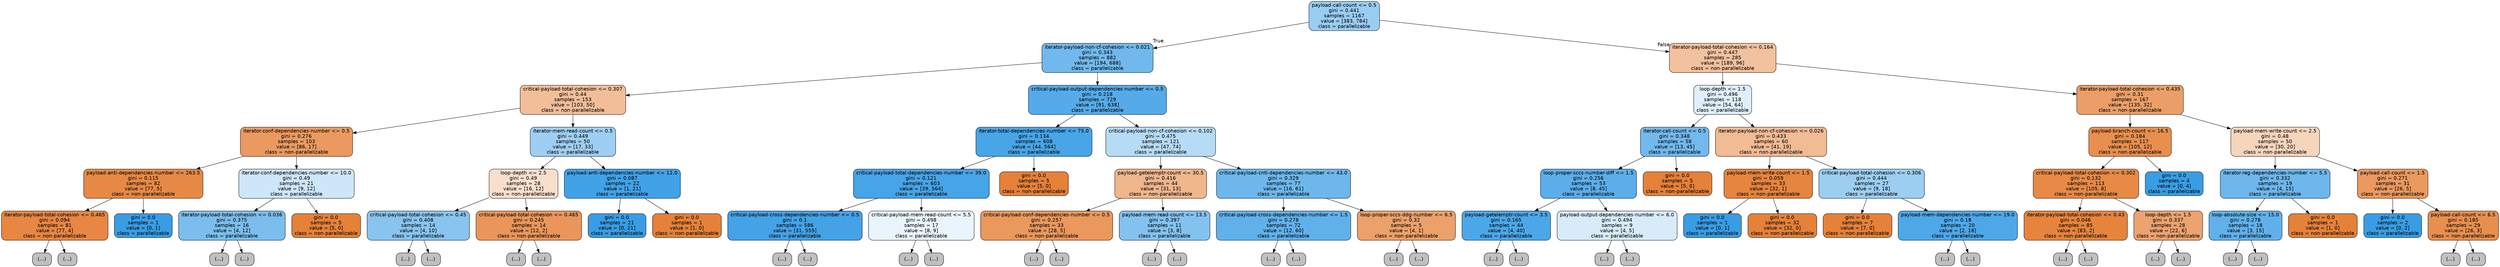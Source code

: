 digraph Tree {
node [shape=box, style="filled, rounded", color="black", fontname=helvetica] ;
edge [fontname=helvetica] ;
0 [label="payload-call-count <= 0.5\ngini = 0.441\nsamples = 1167\nvalue = [383, 784]\nclass = parallelizable", fillcolor="#399de582"] ;
1 [label="iterator-payload-non-cf-cohesion <= 0.021\ngini = 0.343\nsamples = 882\nvalue = [194, 688]\nclass = parallelizable", fillcolor="#399de5b7"] ;
0 -> 1 [labeldistance=2.5, labelangle=45, headlabel="True"] ;
2 [label="critical-payload-total-cohesion <= 0.307\ngini = 0.44\nsamples = 153\nvalue = [103, 50]\nclass = non-parallelizable", fillcolor="#e5813983"] ;
1 -> 2 ;
3 [label="iterator-conf-dependencies-number <= 0.5\ngini = 0.276\nsamples = 103\nvalue = [86, 17]\nclass = non-parallelizable", fillcolor="#e58139cd"] ;
2 -> 3 ;
4 [label="payload-anti-dependencies-number <= 263.5\ngini = 0.115\nsamples = 82\nvalue = [77, 5]\nclass = non-parallelizable", fillcolor="#e58139ee"] ;
3 -> 4 ;
5 [label="iterator-payload-total-cohesion <= 0.465\ngini = 0.094\nsamples = 81\nvalue = [77, 4]\nclass = non-parallelizable", fillcolor="#e58139f2"] ;
4 -> 5 ;
6 [label="(...)", fillcolor="#C0C0C0"] ;
5 -> 6 ;
11 [label="(...)", fillcolor="#C0C0C0"] ;
5 -> 11 ;
12 [label="gini = 0.0\nsamples = 1\nvalue = [0, 1]\nclass = parallelizable", fillcolor="#399de5ff"] ;
4 -> 12 ;
13 [label="iterator-conf-dependencies-number <= 10.0\ngini = 0.49\nsamples = 21\nvalue = [9, 12]\nclass = parallelizable", fillcolor="#399de540"] ;
3 -> 13 ;
14 [label="iterator-payload-total-cohesion <= 0.036\ngini = 0.375\nsamples = 16\nvalue = [4, 12]\nclass = parallelizable", fillcolor="#399de5aa"] ;
13 -> 14 ;
15 [label="(...)", fillcolor="#C0C0C0"] ;
14 -> 15 ;
16 [label="(...)", fillcolor="#C0C0C0"] ;
14 -> 16 ;
21 [label="gini = 0.0\nsamples = 5\nvalue = [5, 0]\nclass = non-parallelizable", fillcolor="#e58139ff"] ;
13 -> 21 ;
22 [label="iterator-mem-read-count <= 0.5\ngini = 0.449\nsamples = 50\nvalue = [17, 33]\nclass = parallelizable", fillcolor="#399de57c"] ;
2 -> 22 ;
23 [label="loop-depth <= 2.5\ngini = 0.49\nsamples = 28\nvalue = [16, 12]\nclass = non-parallelizable", fillcolor="#e5813940"] ;
22 -> 23 ;
24 [label="critical-payload-total-cohesion <= 0.45\ngini = 0.408\nsamples = 14\nvalue = [4, 10]\nclass = parallelizable", fillcolor="#399de599"] ;
23 -> 24 ;
25 [label="(...)", fillcolor="#C0C0C0"] ;
24 -> 25 ;
28 [label="(...)", fillcolor="#C0C0C0"] ;
24 -> 28 ;
31 [label="critical-payload-total-cohesion <= 0.465\ngini = 0.245\nsamples = 14\nvalue = [12, 2]\nclass = non-parallelizable", fillcolor="#e58139d4"] ;
23 -> 31 ;
32 [label="(...)", fillcolor="#C0C0C0"] ;
31 -> 32 ;
33 [label="(...)", fillcolor="#C0C0C0"] ;
31 -> 33 ;
36 [label="payload-anti-dependencies-number <= 12.0\ngini = 0.087\nsamples = 22\nvalue = [1, 21]\nclass = parallelizable", fillcolor="#399de5f3"] ;
22 -> 36 ;
37 [label="gini = 0.0\nsamples = 21\nvalue = [0, 21]\nclass = parallelizable", fillcolor="#399de5ff"] ;
36 -> 37 ;
38 [label="gini = 0.0\nsamples = 1\nvalue = [1, 0]\nclass = non-parallelizable", fillcolor="#e58139ff"] ;
36 -> 38 ;
39 [label="critical-payload-output-dependencies-number <= 0.5\ngini = 0.218\nsamples = 729\nvalue = [91, 638]\nclass = parallelizable", fillcolor="#399de5db"] ;
1 -> 39 ;
40 [label="iterator-total-dependencies-number <= 75.0\ngini = 0.134\nsamples = 608\nvalue = [44, 564]\nclass = parallelizable", fillcolor="#399de5eb"] ;
39 -> 40 ;
41 [label="critical-payload-total-dependencies-number <= 39.0\ngini = 0.121\nsamples = 603\nvalue = [39, 564]\nclass = parallelizable", fillcolor="#399de5ed"] ;
40 -> 41 ;
42 [label="critical-payload-cross-dependencies-number <= 0.5\ngini = 0.1\nsamples = 586\nvalue = [31, 555]\nclass = parallelizable", fillcolor="#399de5f1"] ;
41 -> 42 ;
43 [label="(...)", fillcolor="#C0C0C0"] ;
42 -> 43 ;
120 [label="(...)", fillcolor="#C0C0C0"] ;
42 -> 120 ;
121 [label="critical-payload-mem-read-count <= 5.5\ngini = 0.498\nsamples = 17\nvalue = [8, 9]\nclass = parallelizable", fillcolor="#399de51c"] ;
41 -> 121 ;
122 [label="(...)", fillcolor="#C0C0C0"] ;
121 -> 122 ;
125 [label="(...)", fillcolor="#C0C0C0"] ;
121 -> 125 ;
126 [label="gini = 0.0\nsamples = 5\nvalue = [5, 0]\nclass = non-parallelizable", fillcolor="#e58139ff"] ;
40 -> 126 ;
127 [label="critical-payload-non-cf-cohesion <= 0.102\ngini = 0.475\nsamples = 121\nvalue = [47, 74]\nclass = parallelizable", fillcolor="#399de55d"] ;
39 -> 127 ;
128 [label="payload-getelemptr-count <= 30.5\ngini = 0.416\nsamples = 44\nvalue = [31, 13]\nclass = non-parallelizable", fillcolor="#e5813994"] ;
127 -> 128 ;
129 [label="critical-payload-conf-dependencies-number <= 0.5\ngini = 0.257\nsamples = 33\nvalue = [28, 5]\nclass = non-parallelizable", fillcolor="#e58139d1"] ;
128 -> 129 ;
130 [label="(...)", fillcolor="#C0C0C0"] ;
129 -> 130 ;
133 [label="(...)", fillcolor="#C0C0C0"] ;
129 -> 133 ;
136 [label="payload-mem-read-count <= 13.5\ngini = 0.397\nsamples = 11\nvalue = [3, 8]\nclass = parallelizable", fillcolor="#399de59f"] ;
128 -> 136 ;
137 [label="(...)", fillcolor="#C0C0C0"] ;
136 -> 137 ;
138 [label="(...)", fillcolor="#C0C0C0"] ;
136 -> 138 ;
141 [label="critical-payload-cntl-dependencies-number <= 43.0\ngini = 0.329\nsamples = 77\nvalue = [16, 61]\nclass = parallelizable", fillcolor="#399de5bc"] ;
127 -> 141 ;
142 [label="critical-payload-cross-dependencies-number <= 1.5\ngini = 0.278\nsamples = 72\nvalue = [12, 60]\nclass = parallelizable", fillcolor="#399de5cc"] ;
141 -> 142 ;
143 [label="(...)", fillcolor="#C0C0C0"] ;
142 -> 143 ;
164 [label="(...)", fillcolor="#C0C0C0"] ;
142 -> 164 ;
167 [label="loop-proper-sccs-ddg-number <= 6.5\ngini = 0.32\nsamples = 5\nvalue = [4, 1]\nclass = non-parallelizable", fillcolor="#e58139bf"] ;
141 -> 167 ;
168 [label="(...)", fillcolor="#C0C0C0"] ;
167 -> 168 ;
169 [label="(...)", fillcolor="#C0C0C0"] ;
167 -> 169 ;
170 [label="iterator-payload-total-cohesion <= 0.164\ngini = 0.447\nsamples = 285\nvalue = [189, 96]\nclass = non-parallelizable", fillcolor="#e581397d"] ;
0 -> 170 [labeldistance=2.5, labelangle=-45, headlabel="False"] ;
171 [label="loop-depth <= 1.5\ngini = 0.496\nsamples = 118\nvalue = [54, 64]\nclass = parallelizable", fillcolor="#399de528"] ;
170 -> 171 ;
172 [label="iterator-call-count <= 0.5\ngini = 0.348\nsamples = 58\nvalue = [13, 45]\nclass = parallelizable", fillcolor="#399de5b5"] ;
171 -> 172 ;
173 [label="loop-proper-sccs-number-diff <= 1.5\ngini = 0.256\nsamples = 53\nvalue = [8, 45]\nclass = parallelizable", fillcolor="#399de5d2"] ;
172 -> 173 ;
174 [label="payload-getelemptr-count <= 3.5\ngini = 0.165\nsamples = 44\nvalue = [4, 40]\nclass = parallelizable", fillcolor="#399de5e6"] ;
173 -> 174 ;
175 [label="(...)", fillcolor="#C0C0C0"] ;
174 -> 175 ;
176 [label="(...)", fillcolor="#C0C0C0"] ;
174 -> 176 ;
183 [label="payload-output-dependencies-number <= 6.0\ngini = 0.494\nsamples = 9\nvalue = [4, 5]\nclass = parallelizable", fillcolor="#399de533"] ;
173 -> 183 ;
184 [label="(...)", fillcolor="#C0C0C0"] ;
183 -> 184 ;
187 [label="(...)", fillcolor="#C0C0C0"] ;
183 -> 187 ;
188 [label="gini = 0.0\nsamples = 5\nvalue = [5, 0]\nclass = non-parallelizable", fillcolor="#e58139ff"] ;
172 -> 188 ;
189 [label="iterator-payload-non-cf-cohesion <= 0.026\ngini = 0.433\nsamples = 60\nvalue = [41, 19]\nclass = non-parallelizable", fillcolor="#e5813989"] ;
171 -> 189 ;
190 [label="payload-mem-write-count <= 1.5\ngini = 0.059\nsamples = 33\nvalue = [32, 1]\nclass = non-parallelizable", fillcolor="#e58139f7"] ;
189 -> 190 ;
191 [label="gini = 0.0\nsamples = 1\nvalue = [0, 1]\nclass = parallelizable", fillcolor="#399de5ff"] ;
190 -> 191 ;
192 [label="gini = 0.0\nsamples = 32\nvalue = [32, 0]\nclass = non-parallelizable", fillcolor="#e58139ff"] ;
190 -> 192 ;
193 [label="critical-payload-total-cohesion <= 0.306\ngini = 0.444\nsamples = 27\nvalue = [9, 18]\nclass = parallelizable", fillcolor="#399de57f"] ;
189 -> 193 ;
194 [label="gini = 0.0\nsamples = 7\nvalue = [7, 0]\nclass = non-parallelizable", fillcolor="#e58139ff"] ;
193 -> 194 ;
195 [label="payload-mem-dependencies-number <= 19.0\ngini = 0.18\nsamples = 20\nvalue = [2, 18]\nclass = parallelizable", fillcolor="#399de5e3"] ;
193 -> 195 ;
196 [label="(...)", fillcolor="#C0C0C0"] ;
195 -> 196 ;
199 [label="(...)", fillcolor="#C0C0C0"] ;
195 -> 199 ;
200 [label="iterator-payload-total-cohesion <= 0.435\ngini = 0.31\nsamples = 167\nvalue = [135, 32]\nclass = non-parallelizable", fillcolor="#e58139c3"] ;
170 -> 200 ;
201 [label="payload-branch-count <= 16.5\ngini = 0.184\nsamples = 117\nvalue = [105, 12]\nclass = non-parallelizable", fillcolor="#e58139e2"] ;
200 -> 201 ;
202 [label="critical-payload-total-cohesion <= 0.302\ngini = 0.132\nsamples = 113\nvalue = [105, 8]\nclass = non-parallelizable", fillcolor="#e58139ec"] ;
201 -> 202 ;
203 [label="iterator-payload-total-cohesion <= 0.43\ngini = 0.046\nsamples = 85\nvalue = [83, 2]\nclass = non-parallelizable", fillcolor="#e58139f9"] ;
202 -> 203 ;
204 [label="(...)", fillcolor="#C0C0C0"] ;
203 -> 204 ;
209 [label="(...)", fillcolor="#C0C0C0"] ;
203 -> 209 ;
212 [label="loop-depth <= 1.5\ngini = 0.337\nsamples = 28\nvalue = [22, 6]\nclass = non-parallelizable", fillcolor="#e58139b9"] ;
202 -> 212 ;
213 [label="(...)", fillcolor="#C0C0C0"] ;
212 -> 213 ;
216 [label="(...)", fillcolor="#C0C0C0"] ;
212 -> 216 ;
217 [label="gini = 0.0\nsamples = 4\nvalue = [0, 4]\nclass = parallelizable", fillcolor="#399de5ff"] ;
201 -> 217 ;
218 [label="payload-mem-write-count <= 2.5\ngini = 0.48\nsamples = 50\nvalue = [30, 20]\nclass = non-parallelizable", fillcolor="#e5813955"] ;
200 -> 218 ;
219 [label="iterator-reg-dependencies-number <= 5.5\ngini = 0.332\nsamples = 19\nvalue = [4, 15]\nclass = parallelizable", fillcolor="#399de5bb"] ;
218 -> 219 ;
220 [label="loop-absolute-size <= 15.0\ngini = 0.278\nsamples = 18\nvalue = [3, 15]\nclass = parallelizable", fillcolor="#399de5cc"] ;
219 -> 220 ;
221 [label="(...)", fillcolor="#C0C0C0"] ;
220 -> 221 ;
222 [label="(...)", fillcolor="#C0C0C0"] ;
220 -> 222 ;
231 [label="gini = 0.0\nsamples = 1\nvalue = [1, 0]\nclass = non-parallelizable", fillcolor="#e58139ff"] ;
219 -> 231 ;
232 [label="payload-call-count <= 1.5\ngini = 0.271\nsamples = 31\nvalue = [26, 5]\nclass = non-parallelizable", fillcolor="#e58139ce"] ;
218 -> 232 ;
233 [label="gini = 0.0\nsamples = 2\nvalue = [0, 2]\nclass = parallelizable", fillcolor="#399de5ff"] ;
232 -> 233 ;
234 [label="payload-call-count <= 6.5\ngini = 0.185\nsamples = 29\nvalue = [26, 3]\nclass = non-parallelizable", fillcolor="#e58139e2"] ;
232 -> 234 ;
235 [label="(...)", fillcolor="#C0C0C0"] ;
234 -> 235 ;
242 [label="(...)", fillcolor="#C0C0C0"] ;
234 -> 242 ;
}